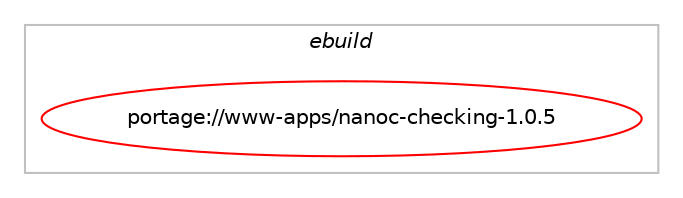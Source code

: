digraph prolog {

# *************
# Graph options
# *************

newrank=true;
concentrate=true;
compound=true;
graph [rankdir=LR,fontname=Helvetica,fontsize=10,ranksep=1.5];#, ranksep=2.5, nodesep=0.2];
edge  [arrowhead=vee];
node  [fontname=Helvetica,fontsize=10];

# **********
# The ebuild
# **********

subgraph cluster_leftcol {
color=gray;
label=<<i>ebuild</i>>;
id [label="portage://www-apps/nanoc-checking-1.0.5", color=red, width=4, href="../www-apps/nanoc-checking-1.0.5.svg"];
}

# ****************
# The dependencies
# ****************

subgraph cluster_midcol {
color=gray;
label=<<i>dependencies</i>>;
subgraph cluster_compile {
fillcolor="#eeeeee";
style=filled;
label=<<i>compile</i>>;
# *** BEGIN UNKNOWN DEPENDENCY TYPE (TODO) ***
# id -> equal(use_conditional_group(positive,ruby_targets_ruby31,portage://www-apps/nanoc-checking-1.0.5,[package_dependency(portage://www-apps/nanoc-checking-1.0.5,install,no,dev-lang,ruby,none,[,,],[slot(3.1)],[])]))
# *** END UNKNOWN DEPENDENCY TYPE (TODO) ***

# *** BEGIN UNKNOWN DEPENDENCY TYPE (TODO) ***
# id -> equal(use_conditional_group(positive,ruby_targets_ruby31,portage://www-apps/nanoc-checking-1.0.5,[package_dependency(portage://www-apps/nanoc-checking-1.0.5,install,no,virtual,rubygems,none,[,,],[],[use(enable(ruby_targets_ruby31),negative)])]))
# *** END UNKNOWN DEPENDENCY TYPE (TODO) ***

# *** BEGIN UNKNOWN DEPENDENCY TYPE (TODO) ***
# id -> equal(use_conditional_group(positive,ruby_targets_ruby32,portage://www-apps/nanoc-checking-1.0.5,[package_dependency(portage://www-apps/nanoc-checking-1.0.5,install,no,dev-lang,ruby,none,[,,],[slot(3.2)],[])]))
# *** END UNKNOWN DEPENDENCY TYPE (TODO) ***

# *** BEGIN UNKNOWN DEPENDENCY TYPE (TODO) ***
# id -> equal(use_conditional_group(positive,ruby_targets_ruby32,portage://www-apps/nanoc-checking-1.0.5,[package_dependency(portage://www-apps/nanoc-checking-1.0.5,install,no,virtual,rubygems,none,[,,],[],[use(enable(ruby_targets_ruby32),negative)])]))
# *** END UNKNOWN DEPENDENCY TYPE (TODO) ***

# *** BEGIN UNKNOWN DEPENDENCY TYPE (TODO) ***
# id -> equal(use_conditional_group(positive,ruby_targets_ruby33,portage://www-apps/nanoc-checking-1.0.5,[package_dependency(portage://www-apps/nanoc-checking-1.0.5,install,no,dev-lang,ruby,none,[,,],[slot(3.3)],[])]))
# *** END UNKNOWN DEPENDENCY TYPE (TODO) ***

# *** BEGIN UNKNOWN DEPENDENCY TYPE (TODO) ***
# id -> equal(use_conditional_group(positive,ruby_targets_ruby33,portage://www-apps/nanoc-checking-1.0.5,[package_dependency(portage://www-apps/nanoc-checking-1.0.5,install,no,virtual,rubygems,none,[,,],[],[use(enable(ruby_targets_ruby33),negative)])]))
# *** END UNKNOWN DEPENDENCY TYPE (TODO) ***

}
subgraph cluster_compileandrun {
fillcolor="#eeeeee";
style=filled;
label=<<i>compile and run</i>>;
}
subgraph cluster_run {
fillcolor="#eeeeee";
style=filled;
label=<<i>run</i>>;
# *** BEGIN UNKNOWN DEPENDENCY TYPE (TODO) ***
# id -> equal(use_conditional_group(positive,ruby_targets_ruby31,portage://www-apps/nanoc-checking-1.0.5,[package_dependency(portage://www-apps/nanoc-checking-1.0.5,run,no,dev-lang,ruby,none,[,,],[slot(3.1)],[])]))
# *** END UNKNOWN DEPENDENCY TYPE (TODO) ***

# *** BEGIN UNKNOWN DEPENDENCY TYPE (TODO) ***
# id -> equal(use_conditional_group(positive,ruby_targets_ruby31,portage://www-apps/nanoc-checking-1.0.5,[package_dependency(portage://www-apps/nanoc-checking-1.0.5,run,no,virtual,rubygems,none,[,,],[],[use(enable(ruby_targets_ruby31),negative)])]))
# *** END UNKNOWN DEPENDENCY TYPE (TODO) ***

# *** BEGIN UNKNOWN DEPENDENCY TYPE (TODO) ***
# id -> equal(use_conditional_group(positive,ruby_targets_ruby31,portage://www-apps/nanoc-checking-1.0.5,[package_dependency(portage://www-apps/nanoc-checking-1.0.5,run,no,www-apps,nanoc-cli,greaterequal,[4.12.5,,,4.12.5],[slot(0)],[use(enable(ruby_targets_ruby31),negative)]),package_dependency(portage://www-apps/nanoc-checking-1.0.5,run,no,www-apps,nanoc-core,greaterequal,[4.12.5,,,4.12.5],[slot(0)],[use(enable(ruby_targets_ruby31),negative)])]))
# *** END UNKNOWN DEPENDENCY TYPE (TODO) ***

# *** BEGIN UNKNOWN DEPENDENCY TYPE (TODO) ***
# id -> equal(use_conditional_group(positive,ruby_targets_ruby32,portage://www-apps/nanoc-checking-1.0.5,[package_dependency(portage://www-apps/nanoc-checking-1.0.5,run,no,dev-lang,ruby,none,[,,],[slot(3.2)],[])]))
# *** END UNKNOWN DEPENDENCY TYPE (TODO) ***

# *** BEGIN UNKNOWN DEPENDENCY TYPE (TODO) ***
# id -> equal(use_conditional_group(positive,ruby_targets_ruby32,portage://www-apps/nanoc-checking-1.0.5,[package_dependency(portage://www-apps/nanoc-checking-1.0.5,run,no,virtual,rubygems,none,[,,],[],[use(enable(ruby_targets_ruby32),negative)])]))
# *** END UNKNOWN DEPENDENCY TYPE (TODO) ***

# *** BEGIN UNKNOWN DEPENDENCY TYPE (TODO) ***
# id -> equal(use_conditional_group(positive,ruby_targets_ruby32,portage://www-apps/nanoc-checking-1.0.5,[package_dependency(portage://www-apps/nanoc-checking-1.0.5,run,no,www-apps,nanoc-cli,greaterequal,[4.12.5,,,4.12.5],[slot(0)],[use(enable(ruby_targets_ruby32),negative)]),package_dependency(portage://www-apps/nanoc-checking-1.0.5,run,no,www-apps,nanoc-core,greaterequal,[4.12.5,,,4.12.5],[slot(0)],[use(enable(ruby_targets_ruby32),negative)])]))
# *** END UNKNOWN DEPENDENCY TYPE (TODO) ***

# *** BEGIN UNKNOWN DEPENDENCY TYPE (TODO) ***
# id -> equal(use_conditional_group(positive,ruby_targets_ruby33,portage://www-apps/nanoc-checking-1.0.5,[package_dependency(portage://www-apps/nanoc-checking-1.0.5,run,no,dev-lang,ruby,none,[,,],[slot(3.3)],[])]))
# *** END UNKNOWN DEPENDENCY TYPE (TODO) ***

# *** BEGIN UNKNOWN DEPENDENCY TYPE (TODO) ***
# id -> equal(use_conditional_group(positive,ruby_targets_ruby33,portage://www-apps/nanoc-checking-1.0.5,[package_dependency(portage://www-apps/nanoc-checking-1.0.5,run,no,virtual,rubygems,none,[,,],[],[use(enable(ruby_targets_ruby33),negative)])]))
# *** END UNKNOWN DEPENDENCY TYPE (TODO) ***

# *** BEGIN UNKNOWN DEPENDENCY TYPE (TODO) ***
# id -> equal(use_conditional_group(positive,ruby_targets_ruby33,portage://www-apps/nanoc-checking-1.0.5,[package_dependency(portage://www-apps/nanoc-checking-1.0.5,run,no,www-apps,nanoc-cli,greaterequal,[4.12.5,,,4.12.5],[slot(0)],[use(enable(ruby_targets_ruby33),negative)]),package_dependency(portage://www-apps/nanoc-checking-1.0.5,run,no,www-apps,nanoc-core,greaterequal,[4.12.5,,,4.12.5],[slot(0)],[use(enable(ruby_targets_ruby33),negative)])]))
# *** END UNKNOWN DEPENDENCY TYPE (TODO) ***

}
}

# **************
# The candidates
# **************

subgraph cluster_choices {
rank=same;
color=gray;
label=<<i>candidates</i>>;

}

}
